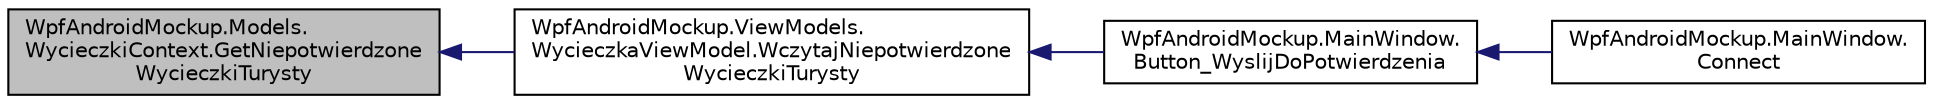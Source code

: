 digraph "WpfAndroidMockup.Models.WycieczkiContext.GetNiepotwierdzoneWycieczkiTurysty"
{
 // INTERACTIVE_SVG=YES
  edge [fontname="Helvetica",fontsize="10",labelfontname="Helvetica",labelfontsize="10"];
  node [fontname="Helvetica",fontsize="10",shape=record];
  rankdir="LR";
  Node6 [label="WpfAndroidMockup.Models.\lWycieczkiContext.GetNiepotwierdzone\lWycieczkiTurysty",height=0.2,width=0.4,color="black", fillcolor="grey75", style="filled", fontcolor="black"];
  Node6 -> Node7 [dir="back",color="midnightblue",fontsize="10",style="solid",fontname="Helvetica"];
  Node7 [label="WpfAndroidMockup.ViewModels.\lWycieczkaViewModel.WczytajNiepotwierdzone\lWycieczkiTurysty",height=0.2,width=0.4,color="black", fillcolor="white", style="filled",URL="$class_wpf_android_mockup_1_1_view_models_1_1_wycieczka_view_model.html#a1e35edac1319bf120e0fd86e095392b0",tooltip="Przypisuje do listy wycieczek wszystkie niepotwierdzone wycieczki turysty "];
  Node7 -> Node8 [dir="back",color="midnightblue",fontsize="10",style="solid",fontname="Helvetica"];
  Node8 [label="WpfAndroidMockup.MainWindow.\lButton_WyslijDoPotwierdzenia",height=0.2,width=0.4,color="black", fillcolor="white", style="filled",URL="$class_wpf_android_mockup_1_1_main_window.html#a3a4bdd6795c2f75a3ae0df3b858268a3",tooltip="Logika dla przycisku odpowiedzialnego za wywołanie przypadku użycia wysyłania przodownikowy prośby o ..."];
  Node8 -> Node9 [dir="back",color="midnightblue",fontsize="10",style="solid",fontname="Helvetica"];
  Node9 [label="WpfAndroidMockup.MainWindow.\lConnect",height=0.2,width=0.4,color="black", fillcolor="white", style="filled",URL="$class_wpf_android_mockup_1_1_main_window.html#adcfba8fb3f0c36593aed929c6aefa4dd"];
}
